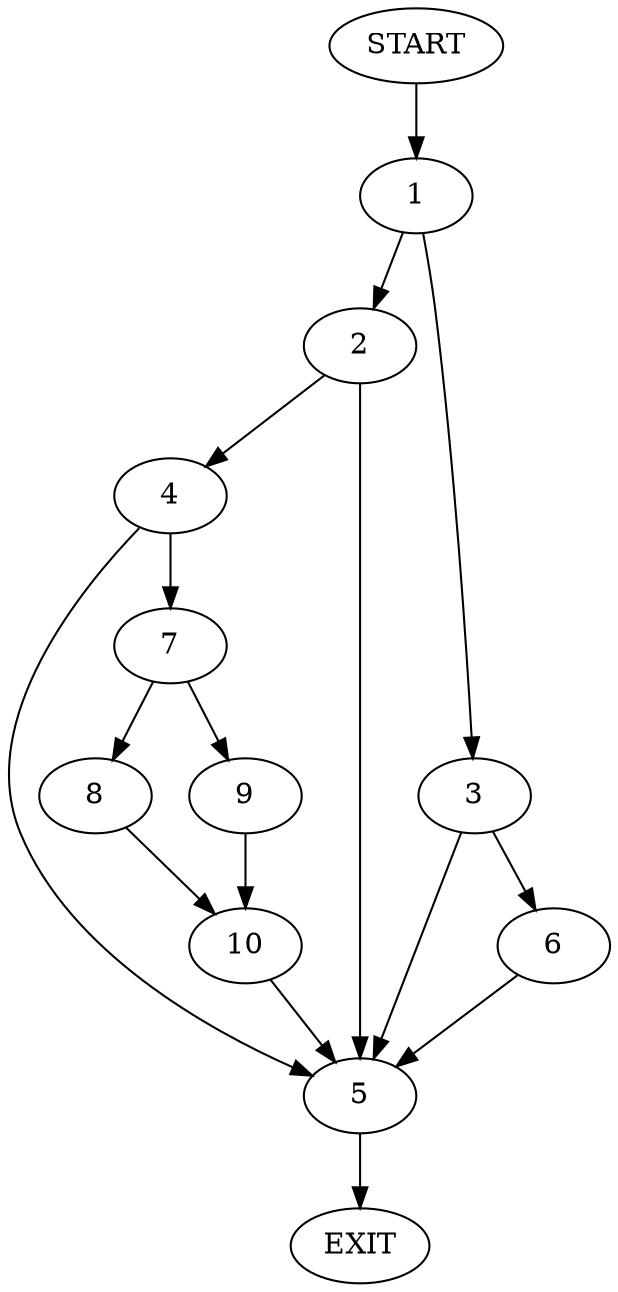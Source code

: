 digraph {
0 [label="START"]
11 [label="EXIT"]
0 -> 1
1 -> 2
1 -> 3
2 -> 4
2 -> 5
3 -> 5
3 -> 6
5 -> 11
4 -> 5
4 -> 7
7 -> 8
7 -> 9
8 -> 10
9 -> 10
10 -> 5
6 -> 5
}
